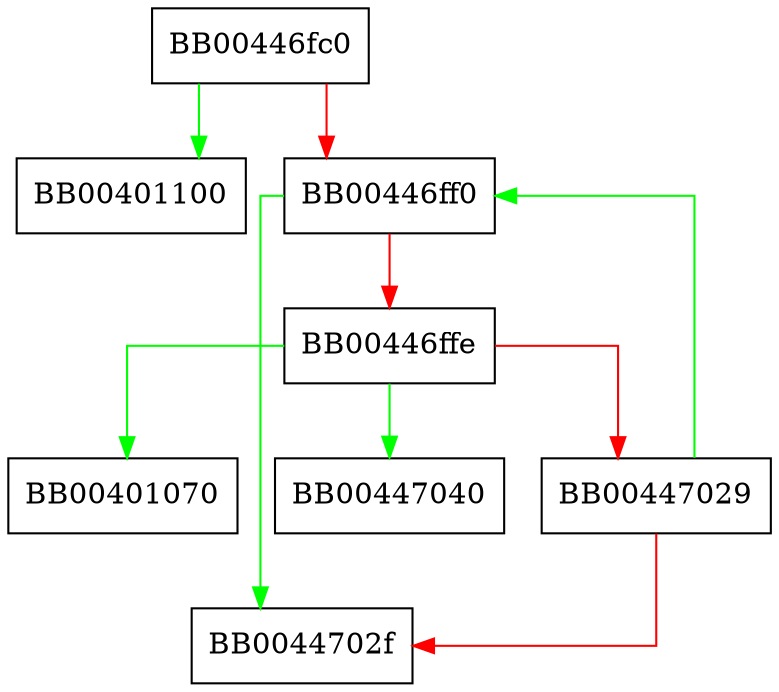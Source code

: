 digraph generate_session_id {
  node [shape="box"];
  graph [splines=ortho];
  BB00446fc0 -> BB00401100 [color="green"];
  BB00446fc0 -> BB00446ff0 [color="red"];
  BB00446ff0 -> BB0044702f [color="green"];
  BB00446ff0 -> BB00446ffe [color="red"];
  BB00446ffe -> BB00401070 [color="green"];
  BB00446ffe -> BB00447040 [color="green"];
  BB00446ffe -> BB00447029 [color="red"];
  BB00447029 -> BB00446ff0 [color="green"];
  BB00447029 -> BB0044702f [color="red"];
}